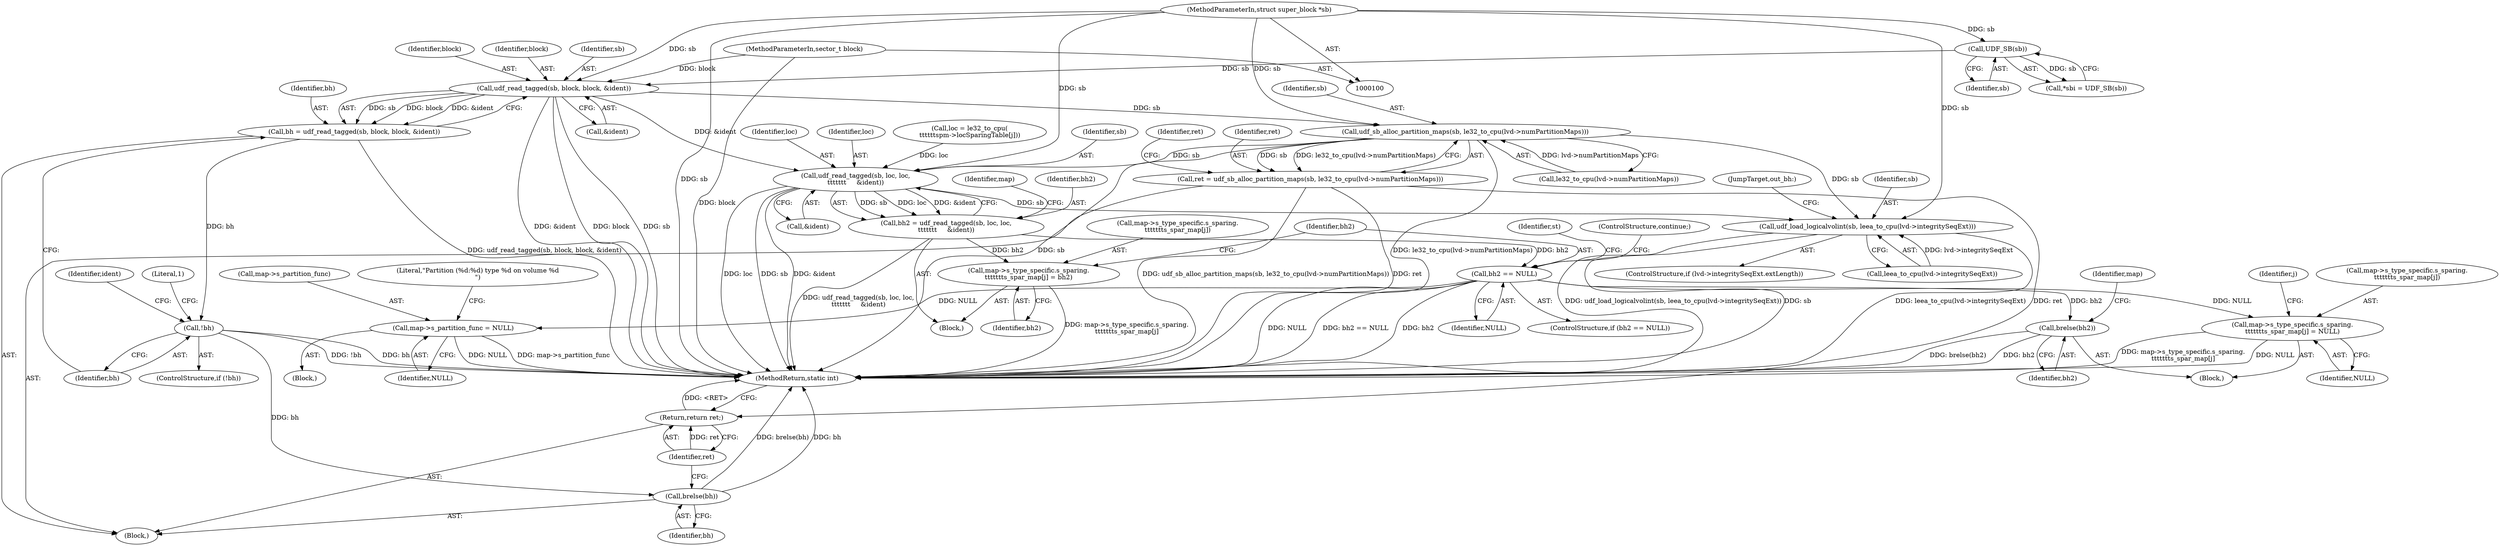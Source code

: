 digraph "0_linux_adee11b2085bee90bd8f4f52123ffb07882d6256@API" {
"1000124" [label="(Call,udf_read_tagged(sb, block, block, &ident))"];
"1000113" [label="(Call,UDF_SB(sb))"];
"1000101" [label="(MethodParameterIn,struct super_block *sb)"];
"1000102" [label="(MethodParameterIn,sector_t block)"];
"1000122" [label="(Call,bh = udf_read_tagged(sb, block, block, &ident))"];
"1000131" [label="(Call,!bh)"];
"1000660" [label="(Call,brelse(bh))"];
"1000148" [label="(Call,udf_sb_alloc_partition_maps(sb, le32_to_cpu(lvd->numPartitionMaps)))"];
"1000146" [label="(Call,ret = udf_sb_alloc_partition_maps(sb, le32_to_cpu(lvd->numPartitionMaps)))"];
"1000662" [label="(Return,return ret;)"];
"1000372" [label="(Call,udf_read_tagged(sb, loc, loc,\n\t\t\t\t\t\t\t     &ident))"];
"1000370" [label="(Call,bh2 = udf_read_tagged(sb, loc, loc,\n\t\t\t\t\t\t\t     &ident))"];
"1000378" [label="(Call,map->s_type_specific.s_sparing.\n\t\t\t\t\t\t\ts_spar_map[j] = bh2)"];
"1000390" [label="(Call,bh2 == NULL)"];
"1000242" [label="(Call,map->s_partition_func = NULL)"];
"1000416" [label="(Call,brelse(bh2))"];
"1000418" [label="(Call,map->s_type_specific.s_sparing.\n\t\t\t\t\t\t\ts_spar_map[j] = NULL)"];
"1000653" [label="(Call,udf_load_logicalvolint(sb, leea_to_cpu(lvd->integritySeqExt)))"];
"1000379" [label="(Call,map->s_type_specific.s_sparing.\n\t\t\t\t\t\t\ts_spar_map[j])"];
"1000383" [label="(Identifier,map)"];
"1000647" [label="(ControlStructure,if (lvd->integritySeqExt.extLength))"];
"1000428" [label="(Identifier,NULL)"];
"1000104" [label="(Block,)"];
"1000126" [label="(Identifier,block)"];
"1000661" [label="(Identifier,bh)"];
"1000663" [label="(Identifier,ret)"];
"1000124" [label="(Call,udf_read_tagged(sb, block, block, &ident))"];
"1000418" [label="(Call,map->s_type_specific.s_sparing.\n\t\t\t\t\t\t\ts_spar_map[j] = NULL)"];
"1000360" [label="(Block,)"];
"1000393" [label="(ControlStructure,continue;)"];
"1000148" [label="(Call,udf_sb_alloc_partition_maps(sb, le32_to_cpu(lvd->numPartitionMaps)))"];
"1000147" [label="(Identifier,ret)"];
"1000664" [label="(MethodReturn,static int)"];
"1000372" [label="(Call,udf_read_tagged(sb, loc, loc,\n\t\t\t\t\t\t\t     &ident))"];
"1000114" [label="(Identifier,sb)"];
"1000373" [label="(Identifier,sb)"];
"1000113" [label="(Call,UDF_SB(sb))"];
"1000415" [label="(Block,)"];
"1000132" [label="(Identifier,bh)"];
"1000130" [label="(ControlStructure,if (!bh))"];
"1000146" [label="(Call,ret = udf_sb_alloc_partition_maps(sb, le32_to_cpu(lvd->numPartitionMaps)))"];
"1000653" [label="(Call,udf_load_logicalvolint(sb, leea_to_cpu(lvd->integritySeqExt)))"];
"1000359" [label="(Identifier,j)"];
"1000659" [label="(JumpTarget,out_bh:)"];
"1000416" [label="(Call,brelse(bh2))"];
"1000375" [label="(Identifier,loc)"];
"1000371" [label="(Identifier,bh2)"];
"1000122" [label="(Call,bh = udf_read_tagged(sb, block, block, &ident))"];
"1000242" [label="(Call,map->s_partition_func = NULL)"];
"1000131" [label="(Call,!bh)"];
"1000378" [label="(Call,map->s_type_specific.s_sparing.\n\t\t\t\t\t\t\ts_spar_map[j] = bh2)"];
"1000101" [label="(MethodParameterIn,struct super_block *sb)"];
"1000137" [label="(Identifier,ident)"];
"1000395" [label="(Identifier,st)"];
"1000423" [label="(Identifier,map)"];
"1000150" [label="(Call,le32_to_cpu(lvd->numPartitionMaps))"];
"1000376" [label="(Call,&ident)"];
"1000111" [label="(Call,*sbi = UDF_SB(sb))"];
"1000609" [label="(Literal,\"Partition (%d:%d) type %d on volume %d\n\")"];
"1000417" [label="(Identifier,bh2)"];
"1000388" [label="(Identifier,bh2)"];
"1000102" [label="(MethodParameterIn,sector_t block)"];
"1000390" [label="(Call,bh2 == NULL)"];
"1000391" [label="(Identifier,bh2)"];
"1000214" [label="(Block,)"];
"1000419" [label="(Call,map->s_type_specific.s_sparing.\n\t\t\t\t\t\t\ts_spar_map[j])"];
"1000655" [label="(Call,leea_to_cpu(lvd->integritySeqExt))"];
"1000660" [label="(Call,brelse(bh))"];
"1000662" [label="(Return,return ret;)"];
"1000149" [label="(Identifier,sb)"];
"1000370" [label="(Call,bh2 = udf_read_tagged(sb, loc, loc,\n\t\t\t\t\t\t\t     &ident))"];
"1000654" [label="(Identifier,sb)"];
"1000127" [label="(Identifier,block)"];
"1000374" [label="(Identifier,loc)"];
"1000392" [label="(Identifier,NULL)"];
"1000155" [label="(Identifier,ret)"];
"1000123" [label="(Identifier,bh)"];
"1000246" [label="(Identifier,NULL)"];
"1000243" [label="(Call,map->s_partition_func)"];
"1000125" [label="(Identifier,sb)"];
"1000389" [label="(ControlStructure,if (bh2 == NULL))"];
"1000128" [label="(Call,&ident)"];
"1000362" [label="(Call,loc = le32_to_cpu(\n\t\t\t\t\t\tspm->locSparingTable[j]))"];
"1000134" [label="(Literal,1)"];
"1000124" -> "1000122"  [label="AST: "];
"1000124" -> "1000128"  [label="CFG: "];
"1000125" -> "1000124"  [label="AST: "];
"1000126" -> "1000124"  [label="AST: "];
"1000127" -> "1000124"  [label="AST: "];
"1000128" -> "1000124"  [label="AST: "];
"1000122" -> "1000124"  [label="CFG: "];
"1000124" -> "1000664"  [label="DDG: block"];
"1000124" -> "1000664"  [label="DDG: sb"];
"1000124" -> "1000664"  [label="DDG: &ident"];
"1000124" -> "1000122"  [label="DDG: sb"];
"1000124" -> "1000122"  [label="DDG: block"];
"1000124" -> "1000122"  [label="DDG: &ident"];
"1000113" -> "1000124"  [label="DDG: sb"];
"1000101" -> "1000124"  [label="DDG: sb"];
"1000102" -> "1000124"  [label="DDG: block"];
"1000124" -> "1000148"  [label="DDG: sb"];
"1000124" -> "1000372"  [label="DDG: &ident"];
"1000113" -> "1000111"  [label="AST: "];
"1000113" -> "1000114"  [label="CFG: "];
"1000114" -> "1000113"  [label="AST: "];
"1000111" -> "1000113"  [label="CFG: "];
"1000113" -> "1000111"  [label="DDG: sb"];
"1000101" -> "1000113"  [label="DDG: sb"];
"1000101" -> "1000100"  [label="AST: "];
"1000101" -> "1000664"  [label="DDG: sb"];
"1000101" -> "1000148"  [label="DDG: sb"];
"1000101" -> "1000372"  [label="DDG: sb"];
"1000101" -> "1000653"  [label="DDG: sb"];
"1000102" -> "1000100"  [label="AST: "];
"1000102" -> "1000664"  [label="DDG: block"];
"1000122" -> "1000104"  [label="AST: "];
"1000123" -> "1000122"  [label="AST: "];
"1000132" -> "1000122"  [label="CFG: "];
"1000122" -> "1000664"  [label="DDG: udf_read_tagged(sb, block, block, &ident)"];
"1000122" -> "1000131"  [label="DDG: bh"];
"1000131" -> "1000130"  [label="AST: "];
"1000131" -> "1000132"  [label="CFG: "];
"1000132" -> "1000131"  [label="AST: "];
"1000134" -> "1000131"  [label="CFG: "];
"1000137" -> "1000131"  [label="CFG: "];
"1000131" -> "1000664"  [label="DDG: bh"];
"1000131" -> "1000664"  [label="DDG: !bh"];
"1000131" -> "1000660"  [label="DDG: bh"];
"1000660" -> "1000104"  [label="AST: "];
"1000660" -> "1000661"  [label="CFG: "];
"1000661" -> "1000660"  [label="AST: "];
"1000663" -> "1000660"  [label="CFG: "];
"1000660" -> "1000664"  [label="DDG: brelse(bh)"];
"1000660" -> "1000664"  [label="DDG: bh"];
"1000148" -> "1000146"  [label="AST: "];
"1000148" -> "1000150"  [label="CFG: "];
"1000149" -> "1000148"  [label="AST: "];
"1000150" -> "1000148"  [label="AST: "];
"1000146" -> "1000148"  [label="CFG: "];
"1000148" -> "1000664"  [label="DDG: sb"];
"1000148" -> "1000664"  [label="DDG: le32_to_cpu(lvd->numPartitionMaps)"];
"1000148" -> "1000146"  [label="DDG: sb"];
"1000148" -> "1000146"  [label="DDG: le32_to_cpu(lvd->numPartitionMaps)"];
"1000150" -> "1000148"  [label="DDG: lvd->numPartitionMaps"];
"1000148" -> "1000372"  [label="DDG: sb"];
"1000148" -> "1000653"  [label="DDG: sb"];
"1000146" -> "1000104"  [label="AST: "];
"1000147" -> "1000146"  [label="AST: "];
"1000155" -> "1000146"  [label="CFG: "];
"1000146" -> "1000664"  [label="DDG: udf_sb_alloc_partition_maps(sb, le32_to_cpu(lvd->numPartitionMaps))"];
"1000146" -> "1000664"  [label="DDG: ret"];
"1000146" -> "1000662"  [label="DDG: ret"];
"1000662" -> "1000104"  [label="AST: "];
"1000662" -> "1000663"  [label="CFG: "];
"1000663" -> "1000662"  [label="AST: "];
"1000664" -> "1000662"  [label="CFG: "];
"1000662" -> "1000664"  [label="DDG: <RET>"];
"1000663" -> "1000662"  [label="DDG: ret"];
"1000372" -> "1000370"  [label="AST: "];
"1000372" -> "1000376"  [label="CFG: "];
"1000373" -> "1000372"  [label="AST: "];
"1000374" -> "1000372"  [label="AST: "];
"1000375" -> "1000372"  [label="AST: "];
"1000376" -> "1000372"  [label="AST: "];
"1000370" -> "1000372"  [label="CFG: "];
"1000372" -> "1000664"  [label="DDG: &ident"];
"1000372" -> "1000664"  [label="DDG: loc"];
"1000372" -> "1000664"  [label="DDG: sb"];
"1000372" -> "1000370"  [label="DDG: sb"];
"1000372" -> "1000370"  [label="DDG: loc"];
"1000372" -> "1000370"  [label="DDG: &ident"];
"1000362" -> "1000372"  [label="DDG: loc"];
"1000372" -> "1000653"  [label="DDG: sb"];
"1000370" -> "1000360"  [label="AST: "];
"1000371" -> "1000370"  [label="AST: "];
"1000383" -> "1000370"  [label="CFG: "];
"1000370" -> "1000664"  [label="DDG: udf_read_tagged(sb, loc, loc,\n\t\t\t\t\t\t\t     &ident)"];
"1000370" -> "1000378"  [label="DDG: bh2"];
"1000370" -> "1000390"  [label="DDG: bh2"];
"1000378" -> "1000360"  [label="AST: "];
"1000378" -> "1000388"  [label="CFG: "];
"1000379" -> "1000378"  [label="AST: "];
"1000388" -> "1000378"  [label="AST: "];
"1000391" -> "1000378"  [label="CFG: "];
"1000378" -> "1000664"  [label="DDG: map->s_type_specific.s_sparing.\n\t\t\t\t\t\t\ts_spar_map[j]"];
"1000390" -> "1000389"  [label="AST: "];
"1000390" -> "1000392"  [label="CFG: "];
"1000391" -> "1000390"  [label="AST: "];
"1000392" -> "1000390"  [label="AST: "];
"1000393" -> "1000390"  [label="CFG: "];
"1000395" -> "1000390"  [label="CFG: "];
"1000390" -> "1000664"  [label="DDG: NULL"];
"1000390" -> "1000664"  [label="DDG: bh2 == NULL"];
"1000390" -> "1000664"  [label="DDG: bh2"];
"1000390" -> "1000242"  [label="DDG: NULL"];
"1000390" -> "1000416"  [label="DDG: bh2"];
"1000390" -> "1000418"  [label="DDG: NULL"];
"1000242" -> "1000214"  [label="AST: "];
"1000242" -> "1000246"  [label="CFG: "];
"1000243" -> "1000242"  [label="AST: "];
"1000246" -> "1000242"  [label="AST: "];
"1000609" -> "1000242"  [label="CFG: "];
"1000242" -> "1000664"  [label="DDG: NULL"];
"1000242" -> "1000664"  [label="DDG: map->s_partition_func"];
"1000416" -> "1000415"  [label="AST: "];
"1000416" -> "1000417"  [label="CFG: "];
"1000417" -> "1000416"  [label="AST: "];
"1000423" -> "1000416"  [label="CFG: "];
"1000416" -> "1000664"  [label="DDG: brelse(bh2)"];
"1000416" -> "1000664"  [label="DDG: bh2"];
"1000418" -> "1000415"  [label="AST: "];
"1000418" -> "1000428"  [label="CFG: "];
"1000419" -> "1000418"  [label="AST: "];
"1000428" -> "1000418"  [label="AST: "];
"1000359" -> "1000418"  [label="CFG: "];
"1000418" -> "1000664"  [label="DDG: NULL"];
"1000418" -> "1000664"  [label="DDG: map->s_type_specific.s_sparing.\n\t\t\t\t\t\t\ts_spar_map[j]"];
"1000653" -> "1000647"  [label="AST: "];
"1000653" -> "1000655"  [label="CFG: "];
"1000654" -> "1000653"  [label="AST: "];
"1000655" -> "1000653"  [label="AST: "];
"1000659" -> "1000653"  [label="CFG: "];
"1000653" -> "1000664"  [label="DDG: leea_to_cpu(lvd->integritySeqExt)"];
"1000653" -> "1000664"  [label="DDG: udf_load_logicalvolint(sb, leea_to_cpu(lvd->integritySeqExt))"];
"1000653" -> "1000664"  [label="DDG: sb"];
"1000655" -> "1000653"  [label="DDG: lvd->integritySeqExt"];
}
